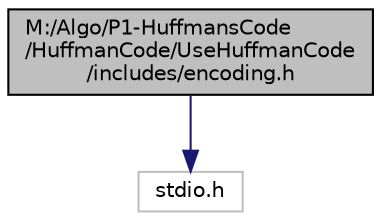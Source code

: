digraph "M:/Algo/P1-HuffmansCode/HuffmanCode/UseHuffmanCode/includes/encoding.h"
{
 // LATEX_PDF_SIZE
  edge [fontname="Helvetica",fontsize="10",labelfontname="Helvetica",labelfontsize="10"];
  node [fontname="Helvetica",fontsize="10",shape=record];
  Node1 [label="M:/Algo/P1-HuffmansCode\l/HuffmanCode/UseHuffmanCode\l/includes/encoding.h",height=0.2,width=0.4,color="black", fillcolor="grey75", style="filled", fontcolor="black",tooltip="Header of the module encoding the input text with the dictionary."];
  Node1 -> Node2 [color="midnightblue",fontsize="10",style="solid",fontname="Helvetica"];
  Node2 [label="stdio.h",height=0.2,width=0.4,color="grey75", fillcolor="white", style="filled",tooltip=" "];
}
